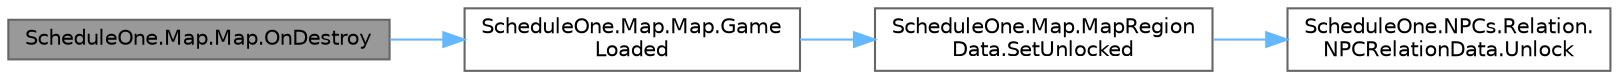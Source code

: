 digraph "ScheduleOne.Map.Map.OnDestroy"
{
 // LATEX_PDF_SIZE
  bgcolor="transparent";
  edge [fontname=Helvetica,fontsize=10,labelfontname=Helvetica,labelfontsize=10];
  node [fontname=Helvetica,fontsize=10,shape=box,height=0.2,width=0.4];
  rankdir="LR";
  Node1 [id="Node000001",label="ScheduleOne.Map.Map.OnDestroy",height=0.2,width=0.4,color="gray40", fillcolor="grey60", style="filled", fontcolor="black",tooltip=" "];
  Node1 -> Node2 [id="edge1_Node000001_Node000002",color="steelblue1",style="solid",tooltip=" "];
  Node2 [id="Node000002",label="ScheduleOne.Map.Map.Game\lLoaded",height=0.2,width=0.4,color="grey40", fillcolor="white", style="filled",URL="$class_schedule_one_1_1_map_1_1_map.html#a28320d1f9c89cecc592e12759e686ae4",tooltip=" "];
  Node2 -> Node3 [id="edge2_Node000002_Node000003",color="steelblue1",style="solid",tooltip=" "];
  Node3 [id="Node000003",label="ScheduleOne.Map.MapRegion\lData.SetUnlocked",height=0.2,width=0.4,color="grey40", fillcolor="white", style="filled",URL="$class_schedule_one_1_1_map_1_1_map_region_data.html#a045d0ce9981802be73c01cca252252a6",tooltip=" "];
  Node3 -> Node4 [id="edge3_Node000003_Node000004",color="steelblue1",style="solid",tooltip=" "];
  Node4 [id="Node000004",label="ScheduleOne.NPCs.Relation.\lNPCRelationData.Unlock",height=0.2,width=0.4,color="grey40", fillcolor="white", style="filled",URL="$class_schedule_one_1_1_n_p_cs_1_1_relation_1_1_n_p_c_relation_data.html#af96fdcb6045de81ec9ebeddddb93c65b",tooltip=" "];
}

